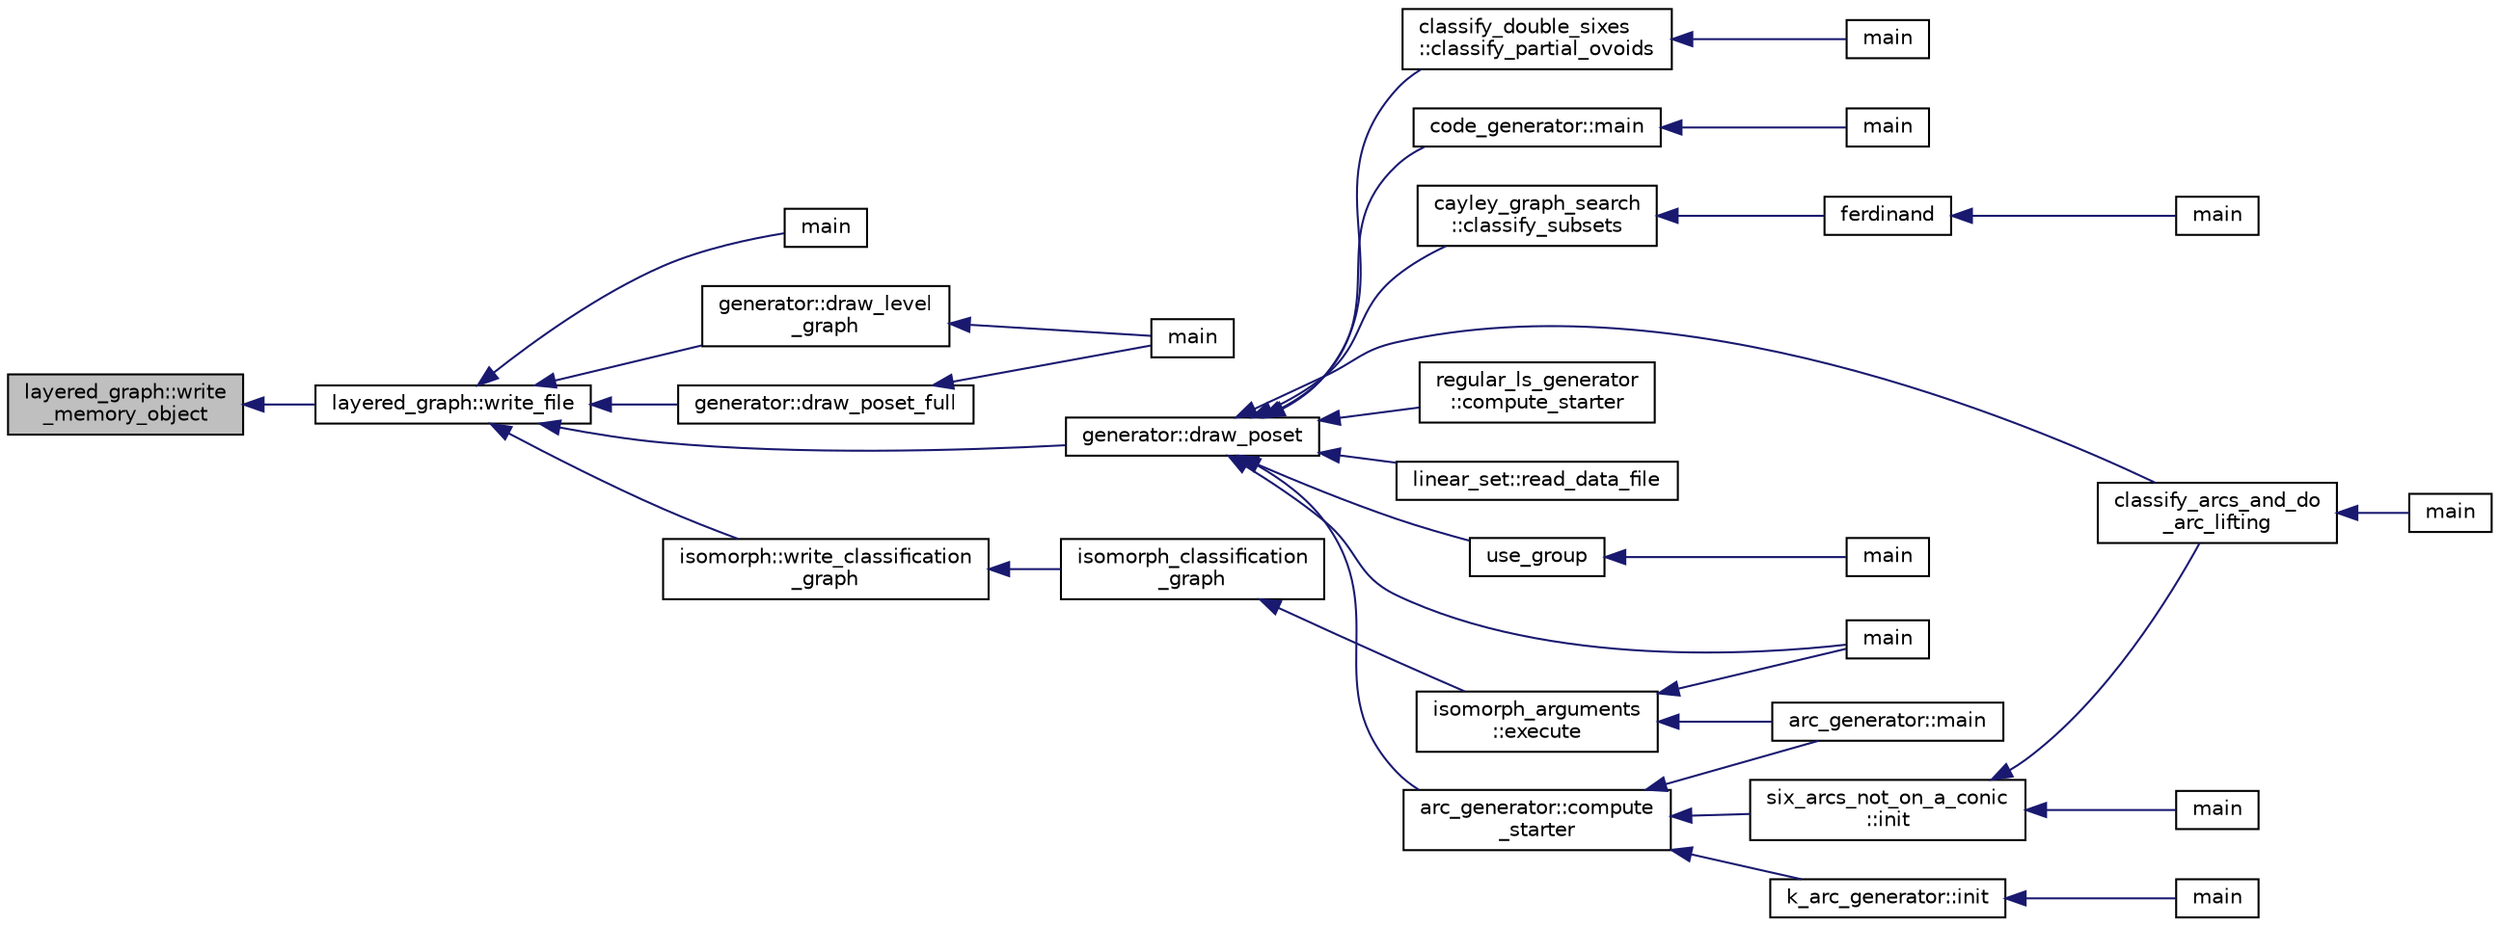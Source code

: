 digraph "layered_graph::write_memory_object"
{
  edge [fontname="Helvetica",fontsize="10",labelfontname="Helvetica",labelfontsize="10"];
  node [fontname="Helvetica",fontsize="10",shape=record];
  rankdir="LR";
  Node630 [label="layered_graph::write\l_memory_object",height=0.2,width=0.4,color="black", fillcolor="grey75", style="filled", fontcolor="black"];
  Node630 -> Node631 [dir="back",color="midnightblue",fontsize="10",style="solid",fontname="Helvetica"];
  Node631 [label="layered_graph::write_file",height=0.2,width=0.4,color="black", fillcolor="white", style="filled",URL="$da/db1/classlayered__graph.html#aa6be0def70df293f8e50a6aadcbd5d89"];
  Node631 -> Node632 [dir="back",color="midnightblue",fontsize="10",style="solid",fontname="Helvetica"];
  Node632 [label="main",height=0.2,width=0.4,color="black", fillcolor="white", style="filled",URL="$da/d78/poset__of__subsets_8_c.html#a3c04138a5bfe5d72780bb7e82a18e627"];
  Node631 -> Node633 [dir="back",color="midnightblue",fontsize="10",style="solid",fontname="Helvetica"];
  Node633 [label="generator::draw_poset_full",height=0.2,width=0.4,color="black", fillcolor="white", style="filled",URL="$d7/d73/classgenerator.html#a6f7f90e50993905db31342536ac59d8c"];
  Node633 -> Node634 [dir="back",color="midnightblue",fontsize="10",style="solid",fontname="Helvetica"];
  Node634 [label="main",height=0.2,width=0.4,color="black", fillcolor="white", style="filled",URL="$de/d2d/graph_2graph_8_c.html#a217dbf8b442f20279ea00b898af96f52"];
  Node631 -> Node635 [dir="back",color="midnightblue",fontsize="10",style="solid",fontname="Helvetica"];
  Node635 [label="generator::draw_poset",height=0.2,width=0.4,color="black", fillcolor="white", style="filled",URL="$d7/d73/classgenerator.html#aa4f99c75a86701ba85e514a294efdf3a"];
  Node635 -> Node636 [dir="back",color="midnightblue",fontsize="10",style="solid",fontname="Helvetica"];
  Node636 [label="main",height=0.2,width=0.4,color="black", fillcolor="white", style="filled",URL="$d1/d5e/blt__main_8_c.html#a217dbf8b442f20279ea00b898af96f52"];
  Node635 -> Node637 [dir="back",color="midnightblue",fontsize="10",style="solid",fontname="Helvetica"];
  Node637 [label="code_generator::main",height=0.2,width=0.4,color="black", fillcolor="white", style="filled",URL="$db/d37/classcode__generator.html#ab3cf3a306e4032c2b471ac95321c599f"];
  Node637 -> Node638 [dir="back",color="midnightblue",fontsize="10",style="solid",fontname="Helvetica"];
  Node638 [label="main",height=0.2,width=0.4,color="black", fillcolor="white", style="filled",URL="$d4/d4f/codes_8_c.html#a217dbf8b442f20279ea00b898af96f52"];
  Node635 -> Node639 [dir="back",color="midnightblue",fontsize="10",style="solid",fontname="Helvetica"];
  Node639 [label="cayley_graph_search\l::classify_subsets",height=0.2,width=0.4,color="black", fillcolor="white", style="filled",URL="$de/dae/classcayley__graph__search.html#a4cf8a90752e018a281481ac80ad52c4b"];
  Node639 -> Node640 [dir="back",color="midnightblue",fontsize="10",style="solid",fontname="Helvetica"];
  Node640 [label="ferdinand",height=0.2,width=0.4,color="black", fillcolor="white", style="filled",URL="$da/df3/ferdinand_8_c.html#a322b57727d23cf5a0932f11c30ea18d9"];
  Node640 -> Node641 [dir="back",color="midnightblue",fontsize="10",style="solid",fontname="Helvetica"];
  Node641 [label="main",height=0.2,width=0.4,color="black", fillcolor="white", style="filled",URL="$da/df3/ferdinand_8_c.html#a3c04138a5bfe5d72780bb7e82a18e627"];
  Node635 -> Node642 [dir="back",color="midnightblue",fontsize="10",style="solid",fontname="Helvetica"];
  Node642 [label="regular_ls_generator\l::compute_starter",height=0.2,width=0.4,color="black", fillcolor="white", style="filled",URL="$d2/dd8/classregular__ls__generator.html#aa38907741058694a73194b02ceb4a53d"];
  Node635 -> Node643 [dir="back",color="midnightblue",fontsize="10",style="solid",fontname="Helvetica"];
  Node643 [label="linear_set::read_data_file",height=0.2,width=0.4,color="black", fillcolor="white", style="filled",URL="$dd/d86/classlinear__set.html#a9a5cd28cc81be7ee41002b2e3114c2cb"];
  Node635 -> Node644 [dir="back",color="midnightblue",fontsize="10",style="solid",fontname="Helvetica"];
  Node644 [label="classify_arcs_and_do\l_arc_lifting",height=0.2,width=0.4,color="black", fillcolor="white", style="filled",URL="$d6/dc3/arc__lifting__main_8_c.html#afdd7be16f16b8c71e9a72fe5f6a0b59c"];
  Node644 -> Node645 [dir="back",color="midnightblue",fontsize="10",style="solid",fontname="Helvetica"];
  Node645 [label="main",height=0.2,width=0.4,color="black", fillcolor="white", style="filled",URL="$d6/dc3/arc__lifting__main_8_c.html#a217dbf8b442f20279ea00b898af96f52"];
  Node635 -> Node646 [dir="back",color="midnightblue",fontsize="10",style="solid",fontname="Helvetica"];
  Node646 [label="use_group",height=0.2,width=0.4,color="black", fillcolor="white", style="filled",URL="$d9/d9f/all__cliques_8_c.html#aba62531e97173264c39afe2c7857af31"];
  Node646 -> Node647 [dir="back",color="midnightblue",fontsize="10",style="solid",fontname="Helvetica"];
  Node647 [label="main",height=0.2,width=0.4,color="black", fillcolor="white", style="filled",URL="$d9/d9f/all__cliques_8_c.html#a3c04138a5bfe5d72780bb7e82a18e627"];
  Node635 -> Node648 [dir="back",color="midnightblue",fontsize="10",style="solid",fontname="Helvetica"];
  Node648 [label="arc_generator::compute\l_starter",height=0.2,width=0.4,color="black", fillcolor="white", style="filled",URL="$d4/d21/classarc__generator.html#aad1dcec3a1c302e743d574bd1ac857d9"];
  Node648 -> Node649 [dir="back",color="midnightblue",fontsize="10",style="solid",fontname="Helvetica"];
  Node649 [label="arc_generator::main",height=0.2,width=0.4,color="black", fillcolor="white", style="filled",URL="$d4/d21/classarc__generator.html#ad80140b51b165dad1fe6ab232be7829a"];
  Node648 -> Node650 [dir="back",color="midnightblue",fontsize="10",style="solid",fontname="Helvetica"];
  Node650 [label="k_arc_generator::init",height=0.2,width=0.4,color="black", fillcolor="white", style="filled",URL="$d6/dd8/classk__arc__generator.html#a6036d9f52ede9f8ca681505626b5361d"];
  Node650 -> Node651 [dir="back",color="midnightblue",fontsize="10",style="solid",fontname="Helvetica"];
  Node651 [label="main",height=0.2,width=0.4,color="black", fillcolor="white", style="filled",URL="$d6/d01/k__arc__generator__main_8_c.html#a217dbf8b442f20279ea00b898af96f52"];
  Node648 -> Node652 [dir="back",color="midnightblue",fontsize="10",style="solid",fontname="Helvetica"];
  Node652 [label="six_arcs_not_on_a_conic\l::init",height=0.2,width=0.4,color="black", fillcolor="white", style="filled",URL="$d8/de6/classsix__arcs__not__on__a__conic.html#a7a4d5cf8a098488729934cfa8a70944a"];
  Node652 -> Node644 [dir="back",color="midnightblue",fontsize="10",style="solid",fontname="Helvetica"];
  Node652 -> Node653 [dir="back",color="midnightblue",fontsize="10",style="solid",fontname="Helvetica"];
  Node653 [label="main",height=0.2,width=0.4,color="black", fillcolor="white", style="filled",URL="$d2/dfa/create__surface__main_8_c.html#a217dbf8b442f20279ea00b898af96f52"];
  Node635 -> Node654 [dir="back",color="midnightblue",fontsize="10",style="solid",fontname="Helvetica"];
  Node654 [label="classify_double_sixes\l::classify_partial_ovoids",height=0.2,width=0.4,color="black", fillcolor="white", style="filled",URL="$dd/d23/classclassify__double__sixes.html#a2253fca143a0e8a3e39655eb05668ae9"];
  Node654 -> Node655 [dir="back",color="midnightblue",fontsize="10",style="solid",fontname="Helvetica"];
  Node655 [label="main",height=0.2,width=0.4,color="black", fillcolor="white", style="filled",URL="$df/df8/surface__classify_8_c.html#a217dbf8b442f20279ea00b898af96f52"];
  Node631 -> Node656 [dir="back",color="midnightblue",fontsize="10",style="solid",fontname="Helvetica"];
  Node656 [label="generator::draw_level\l_graph",height=0.2,width=0.4,color="black", fillcolor="white", style="filled",URL="$d7/d73/classgenerator.html#a6bbc7b7aafea55ff8e202efc43ab263c"];
  Node656 -> Node634 [dir="back",color="midnightblue",fontsize="10",style="solid",fontname="Helvetica"];
  Node631 -> Node657 [dir="back",color="midnightblue",fontsize="10",style="solid",fontname="Helvetica"];
  Node657 [label="isomorph::write_classification\l_graph",height=0.2,width=0.4,color="black", fillcolor="white", style="filled",URL="$d3/d5f/classisomorph.html#afcf732909fe6b9f431362fa7c2ade0e5"];
  Node657 -> Node658 [dir="back",color="midnightblue",fontsize="10",style="solid",fontname="Helvetica"];
  Node658 [label="isomorph_classification\l_graph",height=0.2,width=0.4,color="black", fillcolor="white", style="filled",URL="$d4/d7e/isomorph__global_8_c.html#a027e803e6cab7af4c400a71663bf4715"];
  Node658 -> Node659 [dir="back",color="midnightblue",fontsize="10",style="solid",fontname="Helvetica"];
  Node659 [label="isomorph_arguments\l::execute",height=0.2,width=0.4,color="black", fillcolor="white", style="filled",URL="$d5/de4/classisomorph__arguments.html#aa85e472d14906abdd5672dc66027583e"];
  Node659 -> Node636 [dir="back",color="midnightblue",fontsize="10",style="solid",fontname="Helvetica"];
  Node659 -> Node649 [dir="back",color="midnightblue",fontsize="10",style="solid",fontname="Helvetica"];
}
